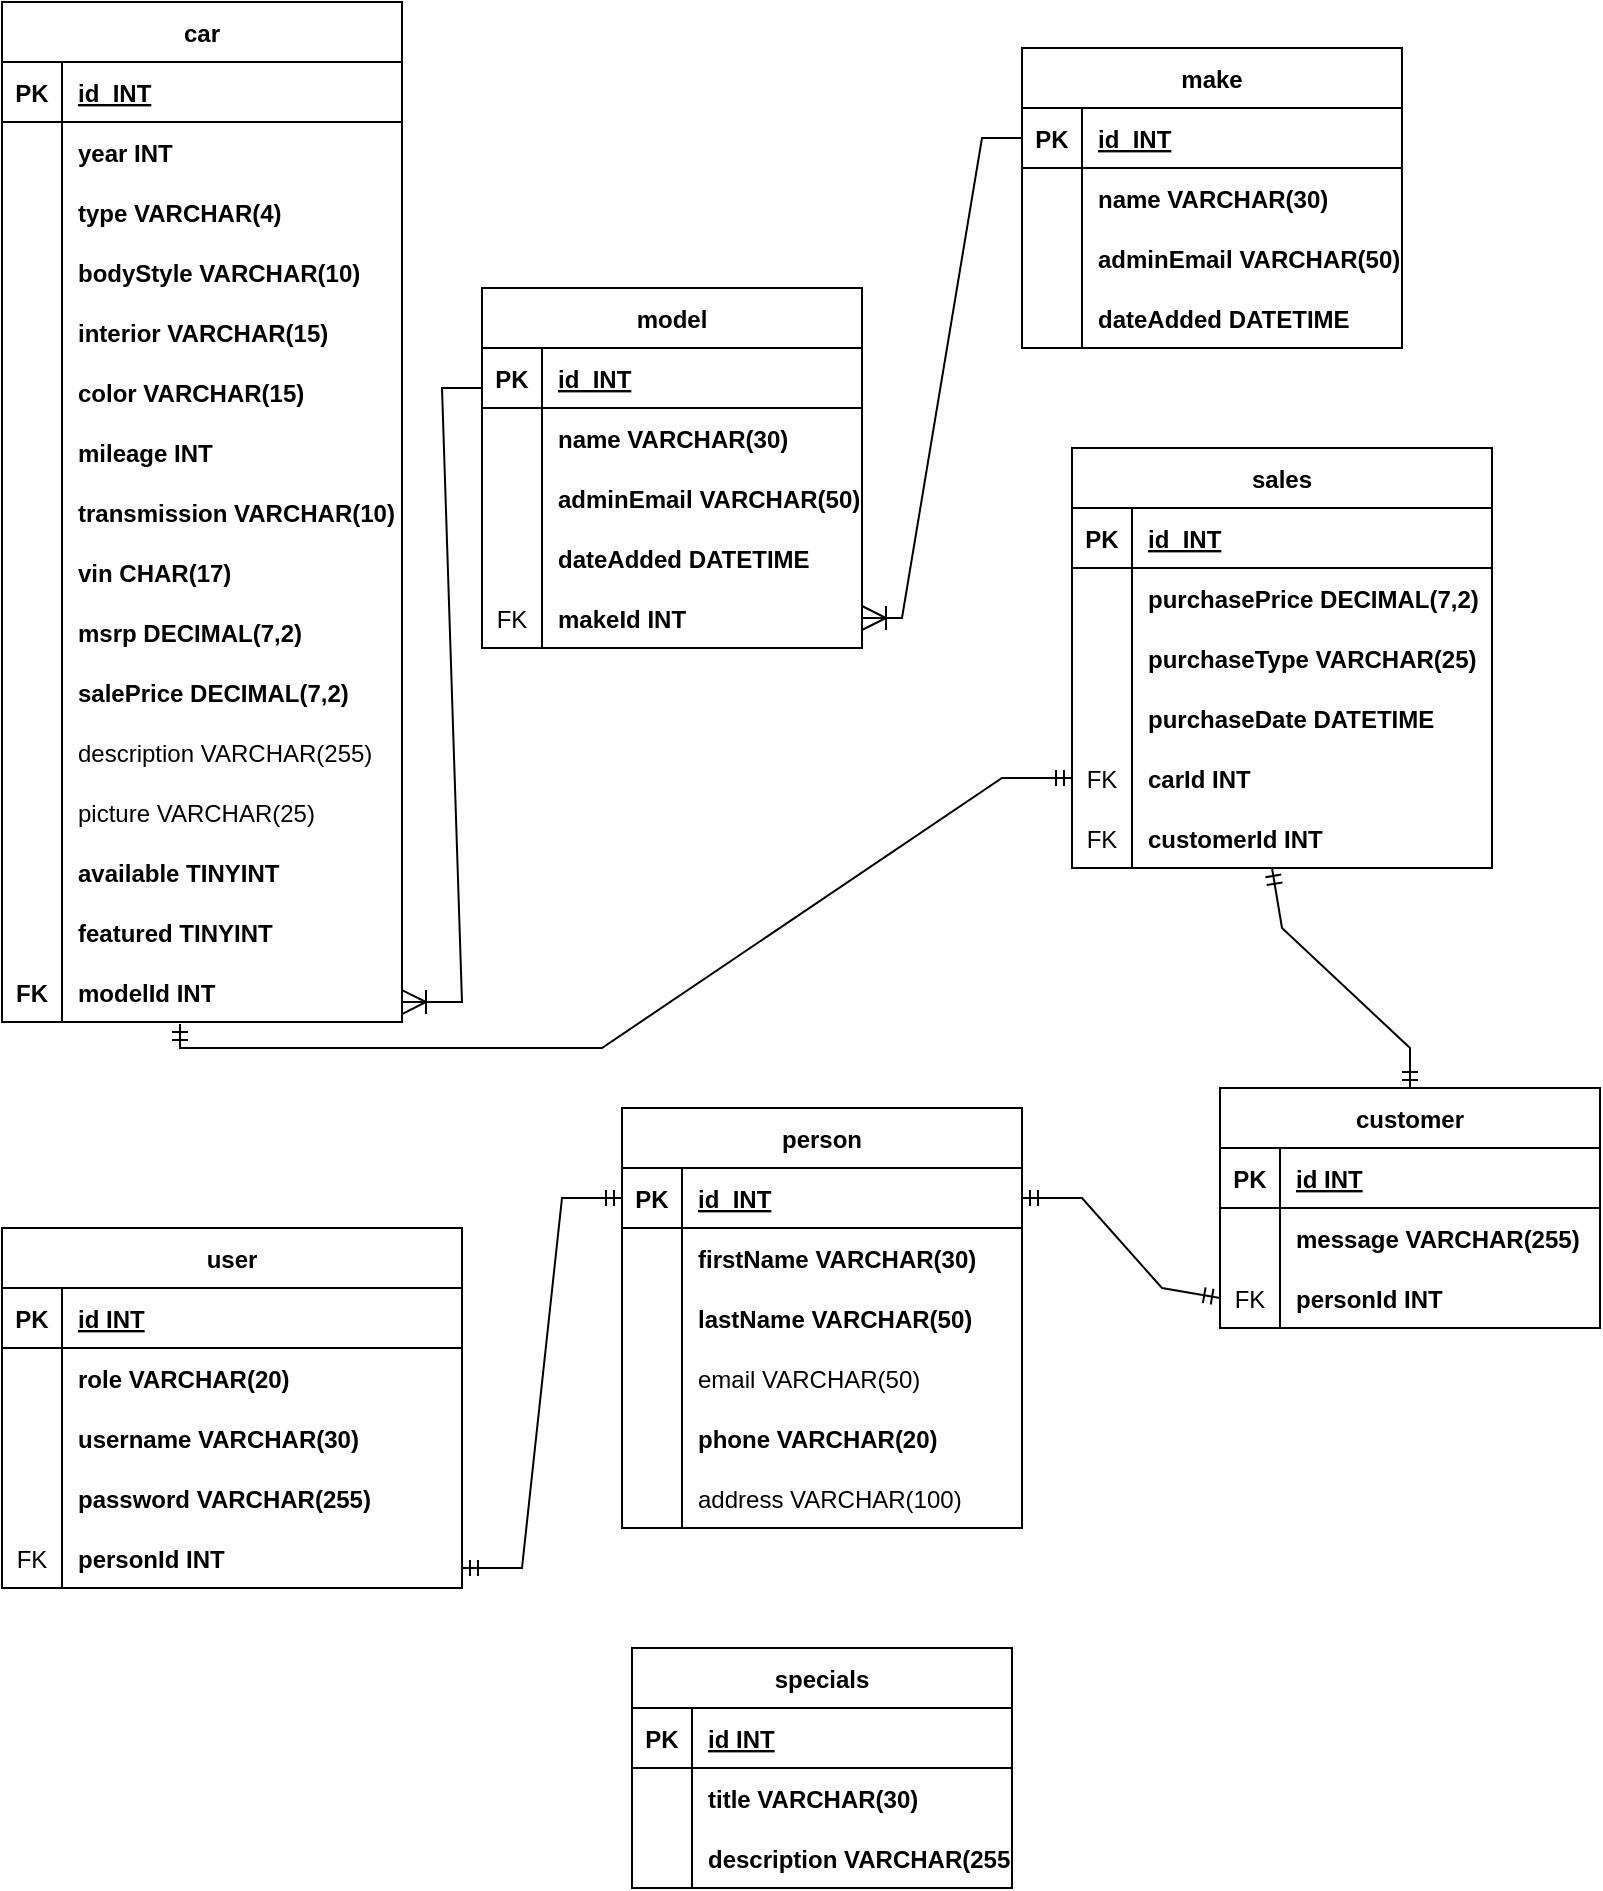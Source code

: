 <mxfile version="16.5.1" type="device"><diagram id="R2lEEEUBdFMjLlhIrx00" name="Page-1"><mxGraphModel dx="868" dy="591" grid="1" gridSize="10" guides="1" tooltips="1" connect="1" arrows="1" fold="1" page="1" pageScale="1" pageWidth="850" pageHeight="1100" math="0" shadow="0" extFonts="Permanent Marker^https://fonts.googleapis.com/css?family=Permanent+Marker"><root><mxCell id="0"/><mxCell id="1" parent="0"/><mxCell id="mnYOWOJfHLVwkZID-yr--6" value="car" style="shape=table;startSize=30;container=1;collapsible=1;childLayout=tableLayout;fixedRows=1;rowLines=0;fontStyle=1;align=center;resizeLast=1;" parent="1" vertex="1"><mxGeometry x="20" y="17" width="200" height="510" as="geometry"/></mxCell><mxCell id="mnYOWOJfHLVwkZID-yr--7" value="" style="shape=tableRow;horizontal=0;startSize=0;swimlaneHead=0;swimlaneBody=0;fillColor=none;collapsible=0;dropTarget=0;points=[[0,0.5],[1,0.5]];portConstraint=eastwest;top=0;left=0;right=0;bottom=1;" parent="mnYOWOJfHLVwkZID-yr--6" vertex="1"><mxGeometry y="30" width="200" height="30" as="geometry"/></mxCell><mxCell id="mnYOWOJfHLVwkZID-yr--8" value="PK" style="shape=partialRectangle;connectable=0;fillColor=none;top=0;left=0;bottom=0;right=0;fontStyle=1;overflow=hidden;" parent="mnYOWOJfHLVwkZID-yr--7" vertex="1"><mxGeometry width="30" height="30" as="geometry"><mxRectangle width="30" height="30" as="alternateBounds"/></mxGeometry></mxCell><mxCell id="mnYOWOJfHLVwkZID-yr--9" value="id  INT" style="shape=partialRectangle;connectable=0;fillColor=none;top=0;left=0;bottom=0;right=0;align=left;spacingLeft=6;fontStyle=5;overflow=hidden;" parent="mnYOWOJfHLVwkZID-yr--7" vertex="1"><mxGeometry x="30" width="170" height="30" as="geometry"><mxRectangle width="170" height="30" as="alternateBounds"/></mxGeometry></mxCell><mxCell id="3RnpuOxRiAH3RiiogWO0-94" value="" style="shape=tableRow;horizontal=0;startSize=0;swimlaneHead=0;swimlaneBody=0;fillColor=none;collapsible=0;dropTarget=0;points=[[0,0.5],[1,0.5]];portConstraint=eastwest;top=0;left=0;right=0;bottom=0;" vertex="1" parent="mnYOWOJfHLVwkZID-yr--6"><mxGeometry y="60" width="200" height="30" as="geometry"/></mxCell><mxCell id="3RnpuOxRiAH3RiiogWO0-95" value="" style="shape=partialRectangle;connectable=0;fillColor=none;top=0;left=0;bottom=0;right=0;editable=1;overflow=hidden;" vertex="1" parent="3RnpuOxRiAH3RiiogWO0-94"><mxGeometry width="30" height="30" as="geometry"><mxRectangle width="30" height="30" as="alternateBounds"/></mxGeometry></mxCell><mxCell id="3RnpuOxRiAH3RiiogWO0-96" value="year INT" style="shape=partialRectangle;connectable=0;fillColor=none;top=0;left=0;bottom=0;right=0;align=left;spacingLeft=6;overflow=hidden;fontStyle=1" vertex="1" parent="3RnpuOxRiAH3RiiogWO0-94"><mxGeometry x="30" width="170" height="30" as="geometry"><mxRectangle width="170" height="30" as="alternateBounds"/></mxGeometry></mxCell><mxCell id="3RnpuOxRiAH3RiiogWO0-4" value="" style="shape=tableRow;horizontal=0;startSize=0;swimlaneHead=0;swimlaneBody=0;fillColor=none;collapsible=0;dropTarget=0;points=[[0,0.5],[1,0.5]];portConstraint=eastwest;top=0;left=0;right=0;bottom=0;" vertex="1" parent="mnYOWOJfHLVwkZID-yr--6"><mxGeometry y="90" width="200" height="30" as="geometry"/></mxCell><mxCell id="3RnpuOxRiAH3RiiogWO0-5" value="" style="shape=partialRectangle;connectable=0;fillColor=none;top=0;left=0;bottom=0;right=0;editable=1;overflow=hidden;" vertex="1" parent="3RnpuOxRiAH3RiiogWO0-4"><mxGeometry width="30" height="30" as="geometry"><mxRectangle width="30" height="30" as="alternateBounds"/></mxGeometry></mxCell><mxCell id="3RnpuOxRiAH3RiiogWO0-6" value="type VARCHAR(4)" style="shape=partialRectangle;connectable=0;fillColor=none;top=0;left=0;bottom=0;right=0;align=left;spacingLeft=6;overflow=hidden;fontStyle=1" vertex="1" parent="3RnpuOxRiAH3RiiogWO0-4"><mxGeometry x="30" width="170" height="30" as="geometry"><mxRectangle width="170" height="30" as="alternateBounds"/></mxGeometry></mxCell><mxCell id="3RnpuOxRiAH3RiiogWO0-67" value="" style="shape=tableRow;horizontal=0;startSize=0;swimlaneHead=0;swimlaneBody=0;fillColor=none;collapsible=0;dropTarget=0;points=[[0,0.5],[1,0.5]];portConstraint=eastwest;top=0;left=0;right=0;bottom=0;" vertex="1" parent="mnYOWOJfHLVwkZID-yr--6"><mxGeometry y="120" width="200" height="30" as="geometry"/></mxCell><mxCell id="3RnpuOxRiAH3RiiogWO0-68" value="" style="shape=partialRectangle;connectable=0;fillColor=none;top=0;left=0;bottom=0;right=0;editable=1;overflow=hidden;" vertex="1" parent="3RnpuOxRiAH3RiiogWO0-67"><mxGeometry width="30" height="30" as="geometry"><mxRectangle width="30" height="30" as="alternateBounds"/></mxGeometry></mxCell><mxCell id="3RnpuOxRiAH3RiiogWO0-69" value="bodyStyle VARCHAR(10)" style="shape=partialRectangle;connectable=0;fillColor=none;top=0;left=0;bottom=0;right=0;align=left;spacingLeft=6;overflow=hidden;fontStyle=1" vertex="1" parent="3RnpuOxRiAH3RiiogWO0-67"><mxGeometry x="30" width="170" height="30" as="geometry"><mxRectangle width="170" height="30" as="alternateBounds"/></mxGeometry></mxCell><mxCell id="3RnpuOxRiAH3RiiogWO0-70" value="" style="shape=tableRow;horizontal=0;startSize=0;swimlaneHead=0;swimlaneBody=0;fillColor=none;collapsible=0;dropTarget=0;points=[[0,0.5],[1,0.5]];portConstraint=eastwest;top=0;left=0;right=0;bottom=0;" vertex="1" parent="mnYOWOJfHLVwkZID-yr--6"><mxGeometry y="150" width="200" height="30" as="geometry"/></mxCell><mxCell id="3RnpuOxRiAH3RiiogWO0-71" value="" style="shape=partialRectangle;connectable=0;fillColor=none;top=0;left=0;bottom=0;right=0;editable=1;overflow=hidden;" vertex="1" parent="3RnpuOxRiAH3RiiogWO0-70"><mxGeometry width="30" height="30" as="geometry"><mxRectangle width="30" height="30" as="alternateBounds"/></mxGeometry></mxCell><mxCell id="3RnpuOxRiAH3RiiogWO0-72" value="interior VARCHAR(15)" style="shape=partialRectangle;connectable=0;fillColor=none;top=0;left=0;bottom=0;right=0;align=left;spacingLeft=6;overflow=hidden;fontStyle=1" vertex="1" parent="3RnpuOxRiAH3RiiogWO0-70"><mxGeometry x="30" width="170" height="30" as="geometry"><mxRectangle width="170" height="30" as="alternateBounds"/></mxGeometry></mxCell><mxCell id="3RnpuOxRiAH3RiiogWO0-82" value="" style="shape=tableRow;horizontal=0;startSize=0;swimlaneHead=0;swimlaneBody=0;fillColor=none;collapsible=0;dropTarget=0;points=[[0,0.5],[1,0.5]];portConstraint=eastwest;top=0;left=0;right=0;bottom=0;" vertex="1" parent="mnYOWOJfHLVwkZID-yr--6"><mxGeometry y="180" width="200" height="30" as="geometry"/></mxCell><mxCell id="3RnpuOxRiAH3RiiogWO0-83" value="" style="shape=partialRectangle;connectable=0;fillColor=none;top=0;left=0;bottom=0;right=0;editable=1;overflow=hidden;" vertex="1" parent="3RnpuOxRiAH3RiiogWO0-82"><mxGeometry width="30" height="30" as="geometry"><mxRectangle width="30" height="30" as="alternateBounds"/></mxGeometry></mxCell><mxCell id="3RnpuOxRiAH3RiiogWO0-84" value="color VARCHAR(15)" style="shape=partialRectangle;connectable=0;fillColor=none;top=0;left=0;bottom=0;right=0;align=left;spacingLeft=6;overflow=hidden;fontStyle=1" vertex="1" parent="3RnpuOxRiAH3RiiogWO0-82"><mxGeometry x="30" width="170" height="30" as="geometry"><mxRectangle width="170" height="30" as="alternateBounds"/></mxGeometry></mxCell><mxCell id="3RnpuOxRiAH3RiiogWO0-73" value="" style="shape=tableRow;horizontal=0;startSize=0;swimlaneHead=0;swimlaneBody=0;fillColor=none;collapsible=0;dropTarget=0;points=[[0,0.5],[1,0.5]];portConstraint=eastwest;top=0;left=0;right=0;bottom=0;" vertex="1" parent="mnYOWOJfHLVwkZID-yr--6"><mxGeometry y="210" width="200" height="30" as="geometry"/></mxCell><mxCell id="3RnpuOxRiAH3RiiogWO0-74" value="" style="shape=partialRectangle;connectable=0;fillColor=none;top=0;left=0;bottom=0;right=0;editable=1;overflow=hidden;" vertex="1" parent="3RnpuOxRiAH3RiiogWO0-73"><mxGeometry width="30" height="30" as="geometry"><mxRectangle width="30" height="30" as="alternateBounds"/></mxGeometry></mxCell><mxCell id="3RnpuOxRiAH3RiiogWO0-75" value="mileage INT" style="shape=partialRectangle;connectable=0;fillColor=none;top=0;left=0;bottom=0;right=0;align=left;spacingLeft=6;overflow=hidden;fontStyle=1" vertex="1" parent="3RnpuOxRiAH3RiiogWO0-73"><mxGeometry x="30" width="170" height="30" as="geometry"><mxRectangle width="170" height="30" as="alternateBounds"/></mxGeometry></mxCell><mxCell id="3RnpuOxRiAH3RiiogWO0-76" value="" style="shape=tableRow;horizontal=0;startSize=0;swimlaneHead=0;swimlaneBody=0;fillColor=none;collapsible=0;dropTarget=0;points=[[0,0.5],[1,0.5]];portConstraint=eastwest;top=0;left=0;right=0;bottom=0;" vertex="1" parent="mnYOWOJfHLVwkZID-yr--6"><mxGeometry y="240" width="200" height="30" as="geometry"/></mxCell><mxCell id="3RnpuOxRiAH3RiiogWO0-77" value="" style="shape=partialRectangle;connectable=0;fillColor=none;top=0;left=0;bottom=0;right=0;editable=1;overflow=hidden;" vertex="1" parent="3RnpuOxRiAH3RiiogWO0-76"><mxGeometry width="30" height="30" as="geometry"><mxRectangle width="30" height="30" as="alternateBounds"/></mxGeometry></mxCell><mxCell id="3RnpuOxRiAH3RiiogWO0-78" value="transmission VARCHAR(10)" style="shape=partialRectangle;connectable=0;fillColor=none;top=0;left=0;bottom=0;right=0;align=left;spacingLeft=6;overflow=hidden;fontStyle=1" vertex="1" parent="3RnpuOxRiAH3RiiogWO0-76"><mxGeometry x="30" width="170" height="30" as="geometry"><mxRectangle width="170" height="30" as="alternateBounds"/></mxGeometry></mxCell><mxCell id="3RnpuOxRiAH3RiiogWO0-79" value="" style="shape=tableRow;horizontal=0;startSize=0;swimlaneHead=0;swimlaneBody=0;fillColor=none;collapsible=0;dropTarget=0;points=[[0,0.5],[1,0.5]];portConstraint=eastwest;top=0;left=0;right=0;bottom=0;" vertex="1" parent="mnYOWOJfHLVwkZID-yr--6"><mxGeometry y="270" width="200" height="30" as="geometry"/></mxCell><mxCell id="3RnpuOxRiAH3RiiogWO0-80" value="" style="shape=partialRectangle;connectable=0;fillColor=none;top=0;left=0;bottom=0;right=0;editable=1;overflow=hidden;" vertex="1" parent="3RnpuOxRiAH3RiiogWO0-79"><mxGeometry width="30" height="30" as="geometry"><mxRectangle width="30" height="30" as="alternateBounds"/></mxGeometry></mxCell><mxCell id="3RnpuOxRiAH3RiiogWO0-81" value="vin CHAR(17)" style="shape=partialRectangle;connectable=0;fillColor=none;top=0;left=0;bottom=0;right=0;align=left;spacingLeft=6;overflow=hidden;fontStyle=1" vertex="1" parent="3RnpuOxRiAH3RiiogWO0-79"><mxGeometry x="30" width="170" height="30" as="geometry"><mxRectangle width="170" height="30" as="alternateBounds"/></mxGeometry></mxCell><mxCell id="3RnpuOxRiAH3RiiogWO0-85" value="" style="shape=tableRow;horizontal=0;startSize=0;swimlaneHead=0;swimlaneBody=0;fillColor=none;collapsible=0;dropTarget=0;points=[[0,0.5],[1,0.5]];portConstraint=eastwest;top=0;left=0;right=0;bottom=0;" vertex="1" parent="mnYOWOJfHLVwkZID-yr--6"><mxGeometry y="300" width="200" height="30" as="geometry"/></mxCell><mxCell id="3RnpuOxRiAH3RiiogWO0-86" value="" style="shape=partialRectangle;connectable=0;fillColor=none;top=0;left=0;bottom=0;right=0;editable=1;overflow=hidden;" vertex="1" parent="3RnpuOxRiAH3RiiogWO0-85"><mxGeometry width="30" height="30" as="geometry"><mxRectangle width="30" height="30" as="alternateBounds"/></mxGeometry></mxCell><mxCell id="3RnpuOxRiAH3RiiogWO0-87" value="msrp DECIMAL(7,2)" style="shape=partialRectangle;connectable=0;fillColor=none;top=0;left=0;bottom=0;right=0;align=left;spacingLeft=6;overflow=hidden;fontStyle=1" vertex="1" parent="3RnpuOxRiAH3RiiogWO0-85"><mxGeometry x="30" width="170" height="30" as="geometry"><mxRectangle width="170" height="30" as="alternateBounds"/></mxGeometry></mxCell><mxCell id="3RnpuOxRiAH3RiiogWO0-91" value="" style="shape=tableRow;horizontal=0;startSize=0;swimlaneHead=0;swimlaneBody=0;fillColor=none;collapsible=0;dropTarget=0;points=[[0,0.5],[1,0.5]];portConstraint=eastwest;top=0;left=0;right=0;bottom=0;" vertex="1" parent="mnYOWOJfHLVwkZID-yr--6"><mxGeometry y="330" width="200" height="30" as="geometry"/></mxCell><mxCell id="3RnpuOxRiAH3RiiogWO0-92" value="" style="shape=partialRectangle;connectable=0;fillColor=none;top=0;left=0;bottom=0;right=0;editable=1;overflow=hidden;" vertex="1" parent="3RnpuOxRiAH3RiiogWO0-91"><mxGeometry width="30" height="30" as="geometry"><mxRectangle width="30" height="30" as="alternateBounds"/></mxGeometry></mxCell><mxCell id="3RnpuOxRiAH3RiiogWO0-93" value="salePrice DECIMAL(7,2)" style="shape=partialRectangle;connectable=0;fillColor=none;top=0;left=0;bottom=0;right=0;align=left;spacingLeft=6;overflow=hidden;fontStyle=1" vertex="1" parent="3RnpuOxRiAH3RiiogWO0-91"><mxGeometry x="30" width="170" height="30" as="geometry"><mxRectangle width="170" height="30" as="alternateBounds"/></mxGeometry></mxCell><mxCell id="3RnpuOxRiAH3RiiogWO0-136" value="" style="shape=tableRow;horizontal=0;startSize=0;swimlaneHead=0;swimlaneBody=0;fillColor=none;collapsible=0;dropTarget=0;points=[[0,0.5],[1,0.5]];portConstraint=eastwest;top=0;left=0;right=0;bottom=0;" vertex="1" parent="mnYOWOJfHLVwkZID-yr--6"><mxGeometry y="360" width="200" height="30" as="geometry"/></mxCell><mxCell id="3RnpuOxRiAH3RiiogWO0-137" value="" style="shape=partialRectangle;connectable=0;fillColor=none;top=0;left=0;bottom=0;right=0;editable=1;overflow=hidden;" vertex="1" parent="3RnpuOxRiAH3RiiogWO0-136"><mxGeometry width="30" height="30" as="geometry"><mxRectangle width="30" height="30" as="alternateBounds"/></mxGeometry></mxCell><mxCell id="3RnpuOxRiAH3RiiogWO0-138" value="description VARCHAR(255)" style="shape=partialRectangle;connectable=0;fillColor=none;top=0;left=0;bottom=0;right=0;align=left;spacingLeft=6;overflow=hidden;fontStyle=0" vertex="1" parent="3RnpuOxRiAH3RiiogWO0-136"><mxGeometry x="30" width="170" height="30" as="geometry"><mxRectangle width="170" height="30" as="alternateBounds"/></mxGeometry></mxCell><mxCell id="3RnpuOxRiAH3RiiogWO0-139" value="" style="shape=tableRow;horizontal=0;startSize=0;swimlaneHead=0;swimlaneBody=0;fillColor=none;collapsible=0;dropTarget=0;points=[[0,0.5],[1,0.5]];portConstraint=eastwest;top=0;left=0;right=0;bottom=0;" vertex="1" parent="mnYOWOJfHLVwkZID-yr--6"><mxGeometry y="390" width="200" height="30" as="geometry"/></mxCell><mxCell id="3RnpuOxRiAH3RiiogWO0-140" value="" style="shape=partialRectangle;connectable=0;fillColor=none;top=0;left=0;bottom=0;right=0;editable=1;overflow=hidden;" vertex="1" parent="3RnpuOxRiAH3RiiogWO0-139"><mxGeometry width="30" height="30" as="geometry"><mxRectangle width="30" height="30" as="alternateBounds"/></mxGeometry></mxCell><mxCell id="3RnpuOxRiAH3RiiogWO0-141" value="picture VARCHAR(25)" style="shape=partialRectangle;connectable=0;fillColor=none;top=0;left=0;bottom=0;right=0;align=left;spacingLeft=6;overflow=hidden;fontStyle=0" vertex="1" parent="3RnpuOxRiAH3RiiogWO0-139"><mxGeometry x="30" width="170" height="30" as="geometry"><mxRectangle width="170" height="30" as="alternateBounds"/></mxGeometry></mxCell><mxCell id="3RnpuOxRiAH3RiiogWO0-193" value="" style="shape=tableRow;horizontal=0;startSize=0;swimlaneHead=0;swimlaneBody=0;fillColor=none;collapsible=0;dropTarget=0;points=[[0,0.5],[1,0.5]];portConstraint=eastwest;top=0;left=0;right=0;bottom=0;" vertex="1" parent="mnYOWOJfHLVwkZID-yr--6"><mxGeometry y="420" width="200" height="30" as="geometry"/></mxCell><mxCell id="3RnpuOxRiAH3RiiogWO0-194" value="" style="shape=partialRectangle;connectable=0;fillColor=none;top=0;left=0;bottom=0;right=0;editable=1;overflow=hidden;" vertex="1" parent="3RnpuOxRiAH3RiiogWO0-193"><mxGeometry width="30" height="30" as="geometry"><mxRectangle width="30" height="30" as="alternateBounds"/></mxGeometry></mxCell><mxCell id="3RnpuOxRiAH3RiiogWO0-195" value="available TINYINT" style="shape=partialRectangle;connectable=0;fillColor=none;top=0;left=0;bottom=0;right=0;align=left;spacingLeft=6;overflow=hidden;fontStyle=1" vertex="1" parent="3RnpuOxRiAH3RiiogWO0-193"><mxGeometry x="30" width="170" height="30" as="geometry"><mxRectangle width="170" height="30" as="alternateBounds"/></mxGeometry></mxCell><mxCell id="3RnpuOxRiAH3RiiogWO0-289" value="" style="shape=tableRow;horizontal=0;startSize=0;swimlaneHead=0;swimlaneBody=0;fillColor=none;collapsible=0;dropTarget=0;points=[[0,0.5],[1,0.5]];portConstraint=eastwest;top=0;left=0;right=0;bottom=0;" vertex="1" parent="mnYOWOJfHLVwkZID-yr--6"><mxGeometry y="450" width="200" height="30" as="geometry"/></mxCell><mxCell id="3RnpuOxRiAH3RiiogWO0-290" value="" style="shape=partialRectangle;connectable=0;fillColor=none;top=0;left=0;bottom=0;right=0;editable=1;overflow=hidden;" vertex="1" parent="3RnpuOxRiAH3RiiogWO0-289"><mxGeometry width="30" height="30" as="geometry"><mxRectangle width="30" height="30" as="alternateBounds"/></mxGeometry></mxCell><mxCell id="3RnpuOxRiAH3RiiogWO0-291" value="featured TINYINT" style="shape=partialRectangle;connectable=0;fillColor=none;top=0;left=0;bottom=0;right=0;align=left;spacingLeft=6;overflow=hidden;fontStyle=1" vertex="1" parent="3RnpuOxRiAH3RiiogWO0-289"><mxGeometry x="30" width="170" height="30" as="geometry"><mxRectangle width="170" height="30" as="alternateBounds"/></mxGeometry></mxCell><mxCell id="3RnpuOxRiAH3RiiogWO0-249" value="" style="shape=tableRow;horizontal=0;startSize=0;swimlaneHead=0;swimlaneBody=0;fillColor=none;collapsible=0;dropTarget=0;points=[[0,0.5],[1,0.5]];portConstraint=eastwest;top=0;left=0;right=0;bottom=0;" vertex="1" parent="mnYOWOJfHLVwkZID-yr--6"><mxGeometry y="480" width="200" height="30" as="geometry"/></mxCell><mxCell id="3RnpuOxRiAH3RiiogWO0-250" value="FK" style="shape=partialRectangle;connectable=0;fillColor=none;top=0;left=0;bottom=0;right=0;editable=1;overflow=hidden;fontStyle=1" vertex="1" parent="3RnpuOxRiAH3RiiogWO0-249"><mxGeometry width="30" height="30" as="geometry"><mxRectangle width="30" height="30" as="alternateBounds"/></mxGeometry></mxCell><mxCell id="3RnpuOxRiAH3RiiogWO0-251" value="modelId INT" style="shape=partialRectangle;connectable=0;fillColor=none;top=0;left=0;bottom=0;right=0;align=left;spacingLeft=6;overflow=hidden;fontStyle=1" vertex="1" parent="3RnpuOxRiAH3RiiogWO0-249"><mxGeometry x="30" width="170" height="30" as="geometry"><mxRectangle width="170" height="30" as="alternateBounds"/></mxGeometry></mxCell><mxCell id="3RnpuOxRiAH3RiiogWO0-7" value="person" style="shape=table;startSize=30;container=1;collapsible=1;childLayout=tableLayout;fixedRows=1;rowLines=0;fontStyle=1;align=center;resizeLast=1;" vertex="1" parent="1"><mxGeometry x="330" y="570" width="200" height="210" as="geometry"/></mxCell><mxCell id="3RnpuOxRiAH3RiiogWO0-8" value="" style="shape=tableRow;horizontal=0;startSize=0;swimlaneHead=0;swimlaneBody=0;fillColor=none;collapsible=0;dropTarget=0;points=[[0,0.5],[1,0.5]];portConstraint=eastwest;top=0;left=0;right=0;bottom=1;" vertex="1" parent="3RnpuOxRiAH3RiiogWO0-7"><mxGeometry y="30" width="200" height="30" as="geometry"/></mxCell><mxCell id="3RnpuOxRiAH3RiiogWO0-9" value="PK" style="shape=partialRectangle;connectable=0;fillColor=none;top=0;left=0;bottom=0;right=0;fontStyle=1;overflow=hidden;" vertex="1" parent="3RnpuOxRiAH3RiiogWO0-8"><mxGeometry width="30" height="30" as="geometry"><mxRectangle width="30" height="30" as="alternateBounds"/></mxGeometry></mxCell><mxCell id="3RnpuOxRiAH3RiiogWO0-10" value="id  INT" style="shape=partialRectangle;connectable=0;fillColor=none;top=0;left=0;bottom=0;right=0;align=left;spacingLeft=6;fontStyle=5;overflow=hidden;" vertex="1" parent="3RnpuOxRiAH3RiiogWO0-8"><mxGeometry x="30" width="170" height="30" as="geometry"><mxRectangle width="170" height="30" as="alternateBounds"/></mxGeometry></mxCell><mxCell id="3RnpuOxRiAH3RiiogWO0-11" value="" style="shape=tableRow;horizontal=0;startSize=0;swimlaneHead=0;swimlaneBody=0;fillColor=none;collapsible=0;dropTarget=0;points=[[0,0.5],[1,0.5]];portConstraint=eastwest;top=0;left=0;right=0;bottom=0;" vertex="1" parent="3RnpuOxRiAH3RiiogWO0-7"><mxGeometry y="60" width="200" height="30" as="geometry"/></mxCell><mxCell id="3RnpuOxRiAH3RiiogWO0-12" value="" style="shape=partialRectangle;connectable=0;fillColor=none;top=0;left=0;bottom=0;right=0;editable=1;overflow=hidden;" vertex="1" parent="3RnpuOxRiAH3RiiogWO0-11"><mxGeometry width="30" height="30" as="geometry"><mxRectangle width="30" height="30" as="alternateBounds"/></mxGeometry></mxCell><mxCell id="3RnpuOxRiAH3RiiogWO0-13" value="firstName VARCHAR(30)" style="shape=partialRectangle;connectable=0;fillColor=none;top=0;left=0;bottom=0;right=0;align=left;spacingLeft=6;overflow=hidden;fontStyle=1" vertex="1" parent="3RnpuOxRiAH3RiiogWO0-11"><mxGeometry x="30" width="170" height="30" as="geometry"><mxRectangle width="170" height="30" as="alternateBounds"/></mxGeometry></mxCell><mxCell id="3RnpuOxRiAH3RiiogWO0-14" value="" style="shape=tableRow;horizontal=0;startSize=0;swimlaneHead=0;swimlaneBody=0;fillColor=none;collapsible=0;dropTarget=0;points=[[0,0.5],[1,0.5]];portConstraint=eastwest;top=0;left=0;right=0;bottom=0;" vertex="1" parent="3RnpuOxRiAH3RiiogWO0-7"><mxGeometry y="90" width="200" height="30" as="geometry"/></mxCell><mxCell id="3RnpuOxRiAH3RiiogWO0-15" value="" style="shape=partialRectangle;connectable=0;fillColor=none;top=0;left=0;bottom=0;right=0;editable=1;overflow=hidden;" vertex="1" parent="3RnpuOxRiAH3RiiogWO0-14"><mxGeometry width="30" height="30" as="geometry"><mxRectangle width="30" height="30" as="alternateBounds"/></mxGeometry></mxCell><mxCell id="3RnpuOxRiAH3RiiogWO0-16" value="lastName VARCHAR(50)" style="shape=partialRectangle;connectable=0;fillColor=none;top=0;left=0;bottom=0;right=0;align=left;spacingLeft=6;overflow=hidden;fontStyle=1" vertex="1" parent="3RnpuOxRiAH3RiiogWO0-14"><mxGeometry x="30" width="170" height="30" as="geometry"><mxRectangle width="170" height="30" as="alternateBounds"/></mxGeometry></mxCell><mxCell id="3RnpuOxRiAH3RiiogWO0-17" value="" style="shape=tableRow;horizontal=0;startSize=0;swimlaneHead=0;swimlaneBody=0;fillColor=none;collapsible=0;dropTarget=0;points=[[0,0.5],[1,0.5]];portConstraint=eastwest;top=0;left=0;right=0;bottom=0;" vertex="1" parent="3RnpuOxRiAH3RiiogWO0-7"><mxGeometry y="120" width="200" height="30" as="geometry"/></mxCell><mxCell id="3RnpuOxRiAH3RiiogWO0-18" value="" style="shape=partialRectangle;connectable=0;fillColor=none;top=0;left=0;bottom=0;right=0;editable=1;overflow=hidden;" vertex="1" parent="3RnpuOxRiAH3RiiogWO0-17"><mxGeometry width="30" height="30" as="geometry"><mxRectangle width="30" height="30" as="alternateBounds"/></mxGeometry></mxCell><mxCell id="3RnpuOxRiAH3RiiogWO0-19" value="email VARCHAR(50)" style="shape=partialRectangle;connectable=0;fillColor=none;top=0;left=0;bottom=0;right=0;align=left;spacingLeft=6;overflow=hidden;fontStyle=0" vertex="1" parent="3RnpuOxRiAH3RiiogWO0-17"><mxGeometry x="30" width="170" height="30" as="geometry"><mxRectangle width="170" height="30" as="alternateBounds"/></mxGeometry></mxCell><mxCell id="3RnpuOxRiAH3RiiogWO0-20" value="" style="shape=tableRow;horizontal=0;startSize=0;swimlaneHead=0;swimlaneBody=0;fillColor=none;collapsible=0;dropTarget=0;points=[[0,0.5],[1,0.5]];portConstraint=eastwest;top=0;left=0;right=0;bottom=0;" vertex="1" parent="3RnpuOxRiAH3RiiogWO0-7"><mxGeometry y="150" width="200" height="30" as="geometry"/></mxCell><mxCell id="3RnpuOxRiAH3RiiogWO0-21" value="" style="shape=partialRectangle;connectable=0;fillColor=none;top=0;left=0;bottom=0;right=0;editable=1;overflow=hidden;" vertex="1" parent="3RnpuOxRiAH3RiiogWO0-20"><mxGeometry width="30" height="30" as="geometry"><mxRectangle width="30" height="30" as="alternateBounds"/></mxGeometry></mxCell><mxCell id="3RnpuOxRiAH3RiiogWO0-22" value="phone VARCHAR(20)" style="shape=partialRectangle;connectable=0;fillColor=none;top=0;left=0;bottom=0;right=0;align=left;spacingLeft=6;overflow=hidden;fontStyle=1" vertex="1" parent="3RnpuOxRiAH3RiiogWO0-20"><mxGeometry x="30" width="170" height="30" as="geometry"><mxRectangle width="170" height="30" as="alternateBounds"/></mxGeometry></mxCell><mxCell id="3RnpuOxRiAH3RiiogWO0-114" value="" style="shape=tableRow;horizontal=0;startSize=0;swimlaneHead=0;swimlaneBody=0;fillColor=none;collapsible=0;dropTarget=0;points=[[0,0.5],[1,0.5]];portConstraint=eastwest;top=0;left=0;right=0;bottom=0;" vertex="1" parent="3RnpuOxRiAH3RiiogWO0-7"><mxGeometry y="180" width="200" height="30" as="geometry"/></mxCell><mxCell id="3RnpuOxRiAH3RiiogWO0-115" value="" style="shape=partialRectangle;connectable=0;fillColor=none;top=0;left=0;bottom=0;right=0;editable=1;overflow=hidden;" vertex="1" parent="3RnpuOxRiAH3RiiogWO0-114"><mxGeometry width="30" height="30" as="geometry"><mxRectangle width="30" height="30" as="alternateBounds"/></mxGeometry></mxCell><mxCell id="3RnpuOxRiAH3RiiogWO0-116" value="address VARCHAR(100)" style="shape=partialRectangle;connectable=0;fillColor=none;top=0;left=0;bottom=0;right=0;align=left;spacingLeft=6;overflow=hidden;fontStyle=0" vertex="1" parent="3RnpuOxRiAH3RiiogWO0-114"><mxGeometry x="30" width="170" height="30" as="geometry"><mxRectangle width="170" height="30" as="alternateBounds"/></mxGeometry></mxCell><mxCell id="3RnpuOxRiAH3RiiogWO0-98" value="user" style="shape=table;startSize=30;container=1;collapsible=1;childLayout=tableLayout;fixedRows=1;rowLines=0;fontStyle=1;align=center;resizeLast=1;" vertex="1" parent="1"><mxGeometry x="20" y="630" width="230" height="180" as="geometry"/></mxCell><mxCell id="3RnpuOxRiAH3RiiogWO0-99" value="" style="shape=tableRow;horizontal=0;startSize=0;swimlaneHead=0;swimlaneBody=0;fillColor=none;collapsible=0;dropTarget=0;points=[[0,0.5],[1,0.5]];portConstraint=eastwest;top=0;left=0;right=0;bottom=1;" vertex="1" parent="3RnpuOxRiAH3RiiogWO0-98"><mxGeometry y="30" width="230" height="30" as="geometry"/></mxCell><mxCell id="3RnpuOxRiAH3RiiogWO0-100" value="PK" style="shape=partialRectangle;connectable=0;fillColor=none;top=0;left=0;bottom=0;right=0;fontStyle=1;overflow=hidden;" vertex="1" parent="3RnpuOxRiAH3RiiogWO0-99"><mxGeometry width="30" height="30" as="geometry"><mxRectangle width="30" height="30" as="alternateBounds"/></mxGeometry></mxCell><mxCell id="3RnpuOxRiAH3RiiogWO0-101" value="id INT" style="shape=partialRectangle;connectable=0;fillColor=none;top=0;left=0;bottom=0;right=0;align=left;spacingLeft=6;fontStyle=5;overflow=hidden;" vertex="1" parent="3RnpuOxRiAH3RiiogWO0-99"><mxGeometry x="30" width="200" height="30" as="geometry"><mxRectangle width="200" height="30" as="alternateBounds"/></mxGeometry></mxCell><mxCell id="3RnpuOxRiAH3RiiogWO0-102" value="" style="shape=tableRow;horizontal=0;startSize=0;swimlaneHead=0;swimlaneBody=0;fillColor=none;collapsible=0;dropTarget=0;points=[[0,0.5],[1,0.5]];portConstraint=eastwest;top=0;left=0;right=0;bottom=0;" vertex="1" parent="3RnpuOxRiAH3RiiogWO0-98"><mxGeometry y="60" width="230" height="30" as="geometry"/></mxCell><mxCell id="3RnpuOxRiAH3RiiogWO0-103" value="" style="shape=partialRectangle;connectable=0;fillColor=none;top=0;left=0;bottom=0;right=0;editable=1;overflow=hidden;" vertex="1" parent="3RnpuOxRiAH3RiiogWO0-102"><mxGeometry width="30" height="30" as="geometry"><mxRectangle width="30" height="30" as="alternateBounds"/></mxGeometry></mxCell><mxCell id="3RnpuOxRiAH3RiiogWO0-104" value="role VARCHAR(20)" style="shape=partialRectangle;connectable=0;fillColor=none;top=0;left=0;bottom=0;right=0;align=left;spacingLeft=6;overflow=hidden;fontStyle=1" vertex="1" parent="3RnpuOxRiAH3RiiogWO0-102"><mxGeometry x="30" width="200" height="30" as="geometry"><mxRectangle width="200" height="30" as="alternateBounds"/></mxGeometry></mxCell><mxCell id="3RnpuOxRiAH3RiiogWO0-105" value="" style="shape=tableRow;horizontal=0;startSize=0;swimlaneHead=0;swimlaneBody=0;fillColor=none;collapsible=0;dropTarget=0;points=[[0,0.5],[1,0.5]];portConstraint=eastwest;top=0;left=0;right=0;bottom=0;fontStyle=0" vertex="1" parent="3RnpuOxRiAH3RiiogWO0-98"><mxGeometry y="90" width="230" height="30" as="geometry"/></mxCell><mxCell id="3RnpuOxRiAH3RiiogWO0-106" value="" style="shape=partialRectangle;connectable=0;fillColor=none;top=0;left=0;bottom=0;right=0;editable=1;overflow=hidden;" vertex="1" parent="3RnpuOxRiAH3RiiogWO0-105"><mxGeometry width="30" height="30" as="geometry"><mxRectangle width="30" height="30" as="alternateBounds"/></mxGeometry></mxCell><mxCell id="3RnpuOxRiAH3RiiogWO0-107" value="username VARCHAR(30)" style="shape=partialRectangle;connectable=0;fillColor=none;top=0;left=0;bottom=0;right=0;align=left;spacingLeft=6;overflow=hidden;fontStyle=1" vertex="1" parent="3RnpuOxRiAH3RiiogWO0-105"><mxGeometry x="30" width="200" height="30" as="geometry"><mxRectangle width="200" height="30" as="alternateBounds"/></mxGeometry></mxCell><mxCell id="3RnpuOxRiAH3RiiogWO0-108" value="" style="shape=tableRow;horizontal=0;startSize=0;swimlaneHead=0;swimlaneBody=0;fillColor=none;collapsible=0;dropTarget=0;points=[[0,0.5],[1,0.5]];portConstraint=eastwest;top=0;left=0;right=0;bottom=0;fontStyle=0" vertex="1" parent="3RnpuOxRiAH3RiiogWO0-98"><mxGeometry y="120" width="230" height="30" as="geometry"/></mxCell><mxCell id="3RnpuOxRiAH3RiiogWO0-109" value="" style="shape=partialRectangle;connectable=0;fillColor=none;top=0;left=0;bottom=0;right=0;editable=1;overflow=hidden;" vertex="1" parent="3RnpuOxRiAH3RiiogWO0-108"><mxGeometry width="30" height="30" as="geometry"><mxRectangle width="30" height="30" as="alternateBounds"/></mxGeometry></mxCell><mxCell id="3RnpuOxRiAH3RiiogWO0-110" value="password VARCHAR(255)" style="shape=partialRectangle;connectable=0;fillColor=none;top=0;left=0;bottom=0;right=0;align=left;spacingLeft=6;overflow=hidden;fontStyle=1" vertex="1" parent="3RnpuOxRiAH3RiiogWO0-108"><mxGeometry x="30" width="200" height="30" as="geometry"><mxRectangle width="200" height="30" as="alternateBounds"/></mxGeometry></mxCell><mxCell id="3RnpuOxRiAH3RiiogWO0-276" value="" style="shape=tableRow;horizontal=0;startSize=0;swimlaneHead=0;swimlaneBody=0;fillColor=none;collapsible=0;dropTarget=0;points=[[0,0.5],[1,0.5]];portConstraint=eastwest;top=0;left=0;right=0;bottom=0;fontStyle=0" vertex="1" parent="3RnpuOxRiAH3RiiogWO0-98"><mxGeometry y="150" width="230" height="30" as="geometry"/></mxCell><mxCell id="3RnpuOxRiAH3RiiogWO0-277" value="FK" style="shape=partialRectangle;connectable=0;fillColor=none;top=0;left=0;bottom=0;right=0;editable=1;overflow=hidden;" vertex="1" parent="3RnpuOxRiAH3RiiogWO0-276"><mxGeometry width="30" height="30" as="geometry"><mxRectangle width="30" height="30" as="alternateBounds"/></mxGeometry></mxCell><mxCell id="3RnpuOxRiAH3RiiogWO0-278" value="personId INT" style="shape=partialRectangle;connectable=0;fillColor=none;top=0;left=0;bottom=0;right=0;align=left;spacingLeft=6;overflow=hidden;fontStyle=1" vertex="1" parent="3RnpuOxRiAH3RiiogWO0-276"><mxGeometry x="30" width="200" height="30" as="geometry"><mxRectangle width="200" height="30" as="alternateBounds"/></mxGeometry></mxCell><mxCell id="3RnpuOxRiAH3RiiogWO0-117" value="customer" style="shape=table;startSize=30;container=1;collapsible=1;childLayout=tableLayout;fixedRows=1;rowLines=0;fontStyle=1;align=center;resizeLast=1;" vertex="1" parent="1"><mxGeometry x="629" y="560" width="190" height="120" as="geometry"/></mxCell><mxCell id="3RnpuOxRiAH3RiiogWO0-118" value="" style="shape=tableRow;horizontal=0;startSize=0;swimlaneHead=0;swimlaneBody=0;fillColor=none;collapsible=0;dropTarget=0;points=[[0,0.5],[1,0.5]];portConstraint=eastwest;top=0;left=0;right=0;bottom=1;" vertex="1" parent="3RnpuOxRiAH3RiiogWO0-117"><mxGeometry y="30" width="190" height="30" as="geometry"/></mxCell><mxCell id="3RnpuOxRiAH3RiiogWO0-119" value="PK" style="shape=partialRectangle;connectable=0;fillColor=none;top=0;left=0;bottom=0;right=0;fontStyle=1;overflow=hidden;" vertex="1" parent="3RnpuOxRiAH3RiiogWO0-118"><mxGeometry width="30" height="30" as="geometry"><mxRectangle width="30" height="30" as="alternateBounds"/></mxGeometry></mxCell><mxCell id="3RnpuOxRiAH3RiiogWO0-120" value="id INT" style="shape=partialRectangle;connectable=0;fillColor=none;top=0;left=0;bottom=0;right=0;align=left;spacingLeft=6;fontStyle=5;overflow=hidden;" vertex="1" parent="3RnpuOxRiAH3RiiogWO0-118"><mxGeometry x="30" width="160" height="30" as="geometry"><mxRectangle width="160" height="30" as="alternateBounds"/></mxGeometry></mxCell><mxCell id="3RnpuOxRiAH3RiiogWO0-121" value="" style="shape=tableRow;horizontal=0;startSize=0;swimlaneHead=0;swimlaneBody=0;fillColor=none;collapsible=0;dropTarget=0;points=[[0,0.5],[1,0.5]];portConstraint=eastwest;top=0;left=0;right=0;bottom=0;" vertex="1" parent="3RnpuOxRiAH3RiiogWO0-117"><mxGeometry y="60" width="190" height="30" as="geometry"/></mxCell><mxCell id="3RnpuOxRiAH3RiiogWO0-122" value="" style="shape=partialRectangle;connectable=0;fillColor=none;top=0;left=0;bottom=0;right=0;editable=1;overflow=hidden;" vertex="1" parent="3RnpuOxRiAH3RiiogWO0-121"><mxGeometry width="30" height="30" as="geometry"><mxRectangle width="30" height="30" as="alternateBounds"/></mxGeometry></mxCell><mxCell id="3RnpuOxRiAH3RiiogWO0-123" value="message VARCHAR(255)" style="shape=partialRectangle;connectable=0;fillColor=none;top=0;left=0;bottom=0;right=0;align=left;spacingLeft=6;overflow=hidden;fontStyle=1" vertex="1" parent="3RnpuOxRiAH3RiiogWO0-121"><mxGeometry x="30" width="160" height="30" as="geometry"><mxRectangle width="160" height="30" as="alternateBounds"/></mxGeometry></mxCell><mxCell id="3RnpuOxRiAH3RiiogWO0-279" value="" style="shape=tableRow;horizontal=0;startSize=0;swimlaneHead=0;swimlaneBody=0;fillColor=none;collapsible=0;dropTarget=0;points=[[0,0.5],[1,0.5]];portConstraint=eastwest;top=0;left=0;right=0;bottom=0;" vertex="1" parent="3RnpuOxRiAH3RiiogWO0-117"><mxGeometry y="90" width="190" height="30" as="geometry"/></mxCell><mxCell id="3RnpuOxRiAH3RiiogWO0-280" value="FK" style="shape=partialRectangle;connectable=0;fillColor=none;top=0;left=0;bottom=0;right=0;editable=1;overflow=hidden;" vertex="1" parent="3RnpuOxRiAH3RiiogWO0-279"><mxGeometry width="30" height="30" as="geometry"><mxRectangle width="30" height="30" as="alternateBounds"/></mxGeometry></mxCell><mxCell id="3RnpuOxRiAH3RiiogWO0-281" value="personId INT" style="shape=partialRectangle;connectable=0;fillColor=none;top=0;left=0;bottom=0;right=0;align=left;spacingLeft=6;overflow=hidden;fontStyle=1" vertex="1" parent="3RnpuOxRiAH3RiiogWO0-279"><mxGeometry x="30" width="160" height="30" as="geometry"><mxRectangle width="160" height="30" as="alternateBounds"/></mxGeometry></mxCell><mxCell id="3RnpuOxRiAH3RiiogWO0-145" value="specials" style="shape=table;startSize=30;container=1;collapsible=1;childLayout=tableLayout;fixedRows=1;rowLines=0;fontStyle=1;align=center;resizeLast=1;" vertex="1" parent="1"><mxGeometry x="335" y="840" width="190" height="120" as="geometry"/></mxCell><mxCell id="3RnpuOxRiAH3RiiogWO0-146" value="" style="shape=tableRow;horizontal=0;startSize=0;swimlaneHead=0;swimlaneBody=0;fillColor=none;collapsible=0;dropTarget=0;points=[[0,0.5],[1,0.5]];portConstraint=eastwest;top=0;left=0;right=0;bottom=1;" vertex="1" parent="3RnpuOxRiAH3RiiogWO0-145"><mxGeometry y="30" width="190" height="30" as="geometry"/></mxCell><mxCell id="3RnpuOxRiAH3RiiogWO0-147" value="PK" style="shape=partialRectangle;connectable=0;fillColor=none;top=0;left=0;bottom=0;right=0;fontStyle=1;overflow=hidden;" vertex="1" parent="3RnpuOxRiAH3RiiogWO0-146"><mxGeometry width="30" height="30" as="geometry"><mxRectangle width="30" height="30" as="alternateBounds"/></mxGeometry></mxCell><mxCell id="3RnpuOxRiAH3RiiogWO0-148" value="id INT" style="shape=partialRectangle;connectable=0;fillColor=none;top=0;left=0;bottom=0;right=0;align=left;spacingLeft=6;fontStyle=5;overflow=hidden;" vertex="1" parent="3RnpuOxRiAH3RiiogWO0-146"><mxGeometry x="30" width="160" height="30" as="geometry"><mxRectangle width="160" height="30" as="alternateBounds"/></mxGeometry></mxCell><mxCell id="3RnpuOxRiAH3RiiogWO0-149" value="" style="shape=tableRow;horizontal=0;startSize=0;swimlaneHead=0;swimlaneBody=0;fillColor=none;collapsible=0;dropTarget=0;points=[[0,0.5],[1,0.5]];portConstraint=eastwest;top=0;left=0;right=0;bottom=0;" vertex="1" parent="3RnpuOxRiAH3RiiogWO0-145"><mxGeometry y="60" width="190" height="30" as="geometry"/></mxCell><mxCell id="3RnpuOxRiAH3RiiogWO0-150" value="" style="shape=partialRectangle;connectable=0;fillColor=none;top=0;left=0;bottom=0;right=0;editable=1;overflow=hidden;" vertex="1" parent="3RnpuOxRiAH3RiiogWO0-149"><mxGeometry width="30" height="30" as="geometry"><mxRectangle width="30" height="30" as="alternateBounds"/></mxGeometry></mxCell><mxCell id="3RnpuOxRiAH3RiiogWO0-151" value="title VARCHAR(30)" style="shape=partialRectangle;connectable=0;fillColor=none;top=0;left=0;bottom=0;right=0;align=left;spacingLeft=6;overflow=hidden;fontStyle=1" vertex="1" parent="3RnpuOxRiAH3RiiogWO0-149"><mxGeometry x="30" width="160" height="30" as="geometry"><mxRectangle width="160" height="30" as="alternateBounds"/></mxGeometry></mxCell><mxCell id="3RnpuOxRiAH3RiiogWO0-199" value="" style="shape=tableRow;horizontal=0;startSize=0;swimlaneHead=0;swimlaneBody=0;fillColor=none;collapsible=0;dropTarget=0;points=[[0,0.5],[1,0.5]];portConstraint=eastwest;top=0;left=0;right=0;bottom=0;" vertex="1" parent="3RnpuOxRiAH3RiiogWO0-145"><mxGeometry y="90" width="190" height="30" as="geometry"/></mxCell><mxCell id="3RnpuOxRiAH3RiiogWO0-200" value="" style="shape=partialRectangle;connectable=0;fillColor=none;top=0;left=0;bottom=0;right=0;editable=1;overflow=hidden;" vertex="1" parent="3RnpuOxRiAH3RiiogWO0-199"><mxGeometry width="30" height="30" as="geometry"><mxRectangle width="30" height="30" as="alternateBounds"/></mxGeometry></mxCell><mxCell id="3RnpuOxRiAH3RiiogWO0-201" value="description VARCHAR(255)" style="shape=partialRectangle;connectable=0;fillColor=none;top=0;left=0;bottom=0;right=0;align=left;spacingLeft=6;overflow=hidden;fontStyle=1" vertex="1" parent="3RnpuOxRiAH3RiiogWO0-199"><mxGeometry x="30" width="160" height="30" as="geometry"><mxRectangle width="160" height="30" as="alternateBounds"/></mxGeometry></mxCell><mxCell id="3RnpuOxRiAH3RiiogWO0-158" value="sales" style="shape=table;startSize=30;container=1;collapsible=1;childLayout=tableLayout;fixedRows=1;rowLines=0;fontStyle=1;align=center;resizeLast=1;" vertex="1" parent="1"><mxGeometry x="555" y="240" width="210" height="210" as="geometry"/></mxCell><mxCell id="3RnpuOxRiAH3RiiogWO0-159" value="" style="shape=tableRow;horizontal=0;startSize=0;swimlaneHead=0;swimlaneBody=0;fillColor=none;collapsible=0;dropTarget=0;points=[[0,0.5],[1,0.5]];portConstraint=eastwest;top=0;left=0;right=0;bottom=1;" vertex="1" parent="3RnpuOxRiAH3RiiogWO0-158"><mxGeometry y="30" width="210" height="30" as="geometry"/></mxCell><mxCell id="3RnpuOxRiAH3RiiogWO0-160" value="PK" style="shape=partialRectangle;connectable=0;fillColor=none;top=0;left=0;bottom=0;right=0;fontStyle=1;overflow=hidden;" vertex="1" parent="3RnpuOxRiAH3RiiogWO0-159"><mxGeometry width="30" height="30" as="geometry"><mxRectangle width="30" height="30" as="alternateBounds"/></mxGeometry></mxCell><mxCell id="3RnpuOxRiAH3RiiogWO0-161" value="id  INT" style="shape=partialRectangle;connectable=0;fillColor=none;top=0;left=0;bottom=0;right=0;align=left;spacingLeft=6;fontStyle=5;overflow=hidden;" vertex="1" parent="3RnpuOxRiAH3RiiogWO0-159"><mxGeometry x="30" width="180" height="30" as="geometry"><mxRectangle width="180" height="30" as="alternateBounds"/></mxGeometry></mxCell><mxCell id="3RnpuOxRiAH3RiiogWO0-162" value="" style="shape=tableRow;horizontal=0;startSize=0;swimlaneHead=0;swimlaneBody=0;fillColor=none;collapsible=0;dropTarget=0;points=[[0,0.5],[1,0.5]];portConstraint=eastwest;top=0;left=0;right=0;bottom=0;" vertex="1" parent="3RnpuOxRiAH3RiiogWO0-158"><mxGeometry y="60" width="210" height="30" as="geometry"/></mxCell><mxCell id="3RnpuOxRiAH3RiiogWO0-163" value="" style="shape=partialRectangle;connectable=0;fillColor=none;top=0;left=0;bottom=0;right=0;editable=1;overflow=hidden;" vertex="1" parent="3RnpuOxRiAH3RiiogWO0-162"><mxGeometry width="30" height="30" as="geometry"><mxRectangle width="30" height="30" as="alternateBounds"/></mxGeometry></mxCell><mxCell id="3RnpuOxRiAH3RiiogWO0-164" value="purchasePrice DECIMAL(7,2)" style="shape=partialRectangle;connectable=0;fillColor=none;top=0;left=0;bottom=0;right=0;align=left;spacingLeft=6;overflow=hidden;fontStyle=1" vertex="1" parent="3RnpuOxRiAH3RiiogWO0-162"><mxGeometry x="30" width="180" height="30" as="geometry"><mxRectangle width="180" height="30" as="alternateBounds"/></mxGeometry></mxCell><mxCell id="3RnpuOxRiAH3RiiogWO0-165" value="" style="shape=tableRow;horizontal=0;startSize=0;swimlaneHead=0;swimlaneBody=0;fillColor=none;collapsible=0;dropTarget=0;points=[[0,0.5],[1,0.5]];portConstraint=eastwest;top=0;left=0;right=0;bottom=0;" vertex="1" parent="3RnpuOxRiAH3RiiogWO0-158"><mxGeometry y="90" width="210" height="30" as="geometry"/></mxCell><mxCell id="3RnpuOxRiAH3RiiogWO0-166" value="" style="shape=partialRectangle;connectable=0;fillColor=none;top=0;left=0;bottom=0;right=0;editable=1;overflow=hidden;" vertex="1" parent="3RnpuOxRiAH3RiiogWO0-165"><mxGeometry width="30" height="30" as="geometry"><mxRectangle width="30" height="30" as="alternateBounds"/></mxGeometry></mxCell><mxCell id="3RnpuOxRiAH3RiiogWO0-167" value="purchaseType VARCHAR(25)" style="shape=partialRectangle;connectable=0;fillColor=none;top=0;left=0;bottom=0;right=0;align=left;spacingLeft=6;overflow=hidden;fontStyle=1" vertex="1" parent="3RnpuOxRiAH3RiiogWO0-165"><mxGeometry x="30" width="180" height="30" as="geometry"><mxRectangle width="180" height="30" as="alternateBounds"/></mxGeometry></mxCell><mxCell id="3RnpuOxRiAH3RiiogWO0-196" value="" style="shape=tableRow;horizontal=0;startSize=0;swimlaneHead=0;swimlaneBody=0;fillColor=none;collapsible=0;dropTarget=0;points=[[0,0.5],[1,0.5]];portConstraint=eastwest;top=0;left=0;right=0;bottom=0;" vertex="1" parent="3RnpuOxRiAH3RiiogWO0-158"><mxGeometry y="120" width="210" height="30" as="geometry"/></mxCell><mxCell id="3RnpuOxRiAH3RiiogWO0-197" value="" style="shape=partialRectangle;connectable=0;fillColor=none;top=0;left=0;bottom=0;right=0;editable=1;overflow=hidden;" vertex="1" parent="3RnpuOxRiAH3RiiogWO0-196"><mxGeometry width="30" height="30" as="geometry"><mxRectangle width="30" height="30" as="alternateBounds"/></mxGeometry></mxCell><mxCell id="3RnpuOxRiAH3RiiogWO0-198" value="purchaseDate DATETIME" style="shape=partialRectangle;connectable=0;fillColor=none;top=0;left=0;bottom=0;right=0;align=left;spacingLeft=6;overflow=hidden;fontStyle=1" vertex="1" parent="3RnpuOxRiAH3RiiogWO0-196"><mxGeometry x="30" width="180" height="30" as="geometry"><mxRectangle width="180" height="30" as="alternateBounds"/></mxGeometry></mxCell><mxCell id="3RnpuOxRiAH3RiiogWO0-283" value="" style="shape=tableRow;horizontal=0;startSize=0;swimlaneHead=0;swimlaneBody=0;fillColor=none;collapsible=0;dropTarget=0;points=[[0,0.5],[1,0.5]];portConstraint=eastwest;top=0;left=0;right=0;bottom=0;" vertex="1" parent="3RnpuOxRiAH3RiiogWO0-158"><mxGeometry y="150" width="210" height="30" as="geometry"/></mxCell><mxCell id="3RnpuOxRiAH3RiiogWO0-284" value="FK" style="shape=partialRectangle;connectable=0;fillColor=none;top=0;left=0;bottom=0;right=0;editable=1;overflow=hidden;" vertex="1" parent="3RnpuOxRiAH3RiiogWO0-283"><mxGeometry width="30" height="30" as="geometry"><mxRectangle width="30" height="30" as="alternateBounds"/></mxGeometry></mxCell><mxCell id="3RnpuOxRiAH3RiiogWO0-285" value="carId INT" style="shape=partialRectangle;connectable=0;fillColor=none;top=0;left=0;bottom=0;right=0;align=left;spacingLeft=6;overflow=hidden;fontStyle=1" vertex="1" parent="3RnpuOxRiAH3RiiogWO0-283"><mxGeometry x="30" width="180" height="30" as="geometry"><mxRectangle width="180" height="30" as="alternateBounds"/></mxGeometry></mxCell><mxCell id="3RnpuOxRiAH3RiiogWO0-189" value="" style="shape=tableRow;horizontal=0;startSize=0;swimlaneHead=0;swimlaneBody=0;fillColor=none;collapsible=0;dropTarget=0;points=[[0,0.5],[1,0.5]];portConstraint=eastwest;top=0;left=0;right=0;bottom=0;" vertex="1" parent="3RnpuOxRiAH3RiiogWO0-158"><mxGeometry y="180" width="210" height="30" as="geometry"/></mxCell><mxCell id="3RnpuOxRiAH3RiiogWO0-190" value="FK" style="shape=partialRectangle;connectable=0;fillColor=none;top=0;left=0;bottom=0;right=0;editable=1;overflow=hidden;" vertex="1" parent="3RnpuOxRiAH3RiiogWO0-189"><mxGeometry width="30" height="30" as="geometry"><mxRectangle width="30" height="30" as="alternateBounds"/></mxGeometry></mxCell><mxCell id="3RnpuOxRiAH3RiiogWO0-191" value="customerId INT" style="shape=partialRectangle;connectable=0;fillColor=none;top=0;left=0;bottom=0;right=0;align=left;spacingLeft=6;overflow=hidden;fontStyle=1" vertex="1" parent="3RnpuOxRiAH3RiiogWO0-189"><mxGeometry x="30" width="180" height="30" as="geometry"><mxRectangle width="180" height="30" as="alternateBounds"/></mxGeometry></mxCell><mxCell id="3RnpuOxRiAH3RiiogWO0-202" value="make" style="shape=table;startSize=30;container=1;collapsible=1;childLayout=tableLayout;fixedRows=1;rowLines=0;fontStyle=1;align=center;resizeLast=1;" vertex="1" parent="1"><mxGeometry x="530" y="40" width="190" height="150" as="geometry"/></mxCell><mxCell id="3RnpuOxRiAH3RiiogWO0-203" value="" style="shape=tableRow;horizontal=0;startSize=0;swimlaneHead=0;swimlaneBody=0;fillColor=none;collapsible=0;dropTarget=0;points=[[0,0.5],[1,0.5]];portConstraint=eastwest;top=0;left=0;right=0;bottom=1;" vertex="1" parent="3RnpuOxRiAH3RiiogWO0-202"><mxGeometry y="30" width="190" height="30" as="geometry"/></mxCell><mxCell id="3RnpuOxRiAH3RiiogWO0-204" value="PK" style="shape=partialRectangle;connectable=0;fillColor=none;top=0;left=0;bottom=0;right=0;fontStyle=1;overflow=hidden;" vertex="1" parent="3RnpuOxRiAH3RiiogWO0-203"><mxGeometry width="30" height="30" as="geometry"><mxRectangle width="30" height="30" as="alternateBounds"/></mxGeometry></mxCell><mxCell id="3RnpuOxRiAH3RiiogWO0-205" value="id  INT" style="shape=partialRectangle;connectable=0;fillColor=none;top=0;left=0;bottom=0;right=0;align=left;spacingLeft=6;fontStyle=5;overflow=hidden;" vertex="1" parent="3RnpuOxRiAH3RiiogWO0-203"><mxGeometry x="30" width="160" height="30" as="geometry"><mxRectangle width="160" height="30" as="alternateBounds"/></mxGeometry></mxCell><mxCell id="3RnpuOxRiAH3RiiogWO0-206" value="" style="shape=tableRow;horizontal=0;startSize=0;swimlaneHead=0;swimlaneBody=0;fillColor=none;collapsible=0;dropTarget=0;points=[[0,0.5],[1,0.5]];portConstraint=eastwest;top=0;left=0;right=0;bottom=0;" vertex="1" parent="3RnpuOxRiAH3RiiogWO0-202"><mxGeometry y="60" width="190" height="30" as="geometry"/></mxCell><mxCell id="3RnpuOxRiAH3RiiogWO0-207" value="" style="shape=partialRectangle;connectable=0;fillColor=none;top=0;left=0;bottom=0;right=0;editable=1;overflow=hidden;" vertex="1" parent="3RnpuOxRiAH3RiiogWO0-206"><mxGeometry width="30" height="30" as="geometry"><mxRectangle width="30" height="30" as="alternateBounds"/></mxGeometry></mxCell><mxCell id="3RnpuOxRiAH3RiiogWO0-208" value="name VARCHAR(30)" style="shape=partialRectangle;connectable=0;fillColor=none;top=0;left=0;bottom=0;right=0;align=left;spacingLeft=6;overflow=hidden;fontStyle=1" vertex="1" parent="3RnpuOxRiAH3RiiogWO0-206"><mxGeometry x="30" width="160" height="30" as="geometry"><mxRectangle width="160" height="30" as="alternateBounds"/></mxGeometry></mxCell><mxCell id="3RnpuOxRiAH3RiiogWO0-212" value="" style="shape=tableRow;horizontal=0;startSize=0;swimlaneHead=0;swimlaneBody=0;fillColor=none;collapsible=0;dropTarget=0;points=[[0,0.5],[1,0.5]];portConstraint=eastwest;top=0;left=0;right=0;bottom=0;" vertex="1" parent="3RnpuOxRiAH3RiiogWO0-202"><mxGeometry y="90" width="190" height="30" as="geometry"/></mxCell><mxCell id="3RnpuOxRiAH3RiiogWO0-213" value="" style="shape=partialRectangle;connectable=0;fillColor=none;top=0;left=0;bottom=0;right=0;editable=1;overflow=hidden;" vertex="1" parent="3RnpuOxRiAH3RiiogWO0-212"><mxGeometry width="30" height="30" as="geometry"><mxRectangle width="30" height="30" as="alternateBounds"/></mxGeometry></mxCell><mxCell id="3RnpuOxRiAH3RiiogWO0-214" value="adminEmail VARCHAR(50)" style="shape=partialRectangle;connectable=0;fillColor=none;top=0;left=0;bottom=0;right=0;align=left;spacingLeft=6;overflow=hidden;fontStyle=1" vertex="1" parent="3RnpuOxRiAH3RiiogWO0-212"><mxGeometry x="30" width="160" height="30" as="geometry"><mxRectangle width="160" height="30" as="alternateBounds"/></mxGeometry></mxCell><mxCell id="3RnpuOxRiAH3RiiogWO0-209" value="" style="shape=tableRow;horizontal=0;startSize=0;swimlaneHead=0;swimlaneBody=0;fillColor=none;collapsible=0;dropTarget=0;points=[[0,0.5],[1,0.5]];portConstraint=eastwest;top=0;left=0;right=0;bottom=0;" vertex="1" parent="3RnpuOxRiAH3RiiogWO0-202"><mxGeometry y="120" width="190" height="30" as="geometry"/></mxCell><mxCell id="3RnpuOxRiAH3RiiogWO0-210" value="" style="shape=partialRectangle;connectable=0;fillColor=none;top=0;left=0;bottom=0;right=0;editable=1;overflow=hidden;" vertex="1" parent="3RnpuOxRiAH3RiiogWO0-209"><mxGeometry width="30" height="30" as="geometry"><mxRectangle width="30" height="30" as="alternateBounds"/></mxGeometry></mxCell><mxCell id="3RnpuOxRiAH3RiiogWO0-211" value="dateAdded DATETIME" style="shape=partialRectangle;connectable=0;fillColor=none;top=0;left=0;bottom=0;right=0;align=left;spacingLeft=6;overflow=hidden;fontStyle=1" vertex="1" parent="3RnpuOxRiAH3RiiogWO0-209"><mxGeometry x="30" width="160" height="30" as="geometry"><mxRectangle width="160" height="30" as="alternateBounds"/></mxGeometry></mxCell><mxCell id="3RnpuOxRiAH3RiiogWO0-221" value="model" style="shape=table;startSize=30;container=1;collapsible=1;childLayout=tableLayout;fixedRows=1;rowLines=0;fontStyle=1;align=center;resizeLast=1;" vertex="1" parent="1"><mxGeometry x="260" y="160" width="190" height="180" as="geometry"/></mxCell><mxCell id="3RnpuOxRiAH3RiiogWO0-222" value="" style="shape=tableRow;horizontal=0;startSize=0;swimlaneHead=0;swimlaneBody=0;fillColor=none;collapsible=0;dropTarget=0;points=[[0,0.5],[1,0.5]];portConstraint=eastwest;top=0;left=0;right=0;bottom=1;" vertex="1" parent="3RnpuOxRiAH3RiiogWO0-221"><mxGeometry y="30" width="190" height="30" as="geometry"/></mxCell><mxCell id="3RnpuOxRiAH3RiiogWO0-223" value="PK" style="shape=partialRectangle;connectable=0;fillColor=none;top=0;left=0;bottom=0;right=0;fontStyle=1;overflow=hidden;" vertex="1" parent="3RnpuOxRiAH3RiiogWO0-222"><mxGeometry width="30" height="30" as="geometry"><mxRectangle width="30" height="30" as="alternateBounds"/></mxGeometry></mxCell><mxCell id="3RnpuOxRiAH3RiiogWO0-224" value="id  INT" style="shape=partialRectangle;connectable=0;fillColor=none;top=0;left=0;bottom=0;right=0;align=left;spacingLeft=6;fontStyle=5;overflow=hidden;" vertex="1" parent="3RnpuOxRiAH3RiiogWO0-222"><mxGeometry x="30" width="160" height="30" as="geometry"><mxRectangle width="160" height="30" as="alternateBounds"/></mxGeometry></mxCell><mxCell id="3RnpuOxRiAH3RiiogWO0-225" value="" style="shape=tableRow;horizontal=0;startSize=0;swimlaneHead=0;swimlaneBody=0;fillColor=none;collapsible=0;dropTarget=0;points=[[0,0.5],[1,0.5]];portConstraint=eastwest;top=0;left=0;right=0;bottom=0;" vertex="1" parent="3RnpuOxRiAH3RiiogWO0-221"><mxGeometry y="60" width="190" height="30" as="geometry"/></mxCell><mxCell id="3RnpuOxRiAH3RiiogWO0-226" value="" style="shape=partialRectangle;connectable=0;fillColor=none;top=0;left=0;bottom=0;right=0;editable=1;overflow=hidden;" vertex="1" parent="3RnpuOxRiAH3RiiogWO0-225"><mxGeometry width="30" height="30" as="geometry"><mxRectangle width="30" height="30" as="alternateBounds"/></mxGeometry></mxCell><mxCell id="3RnpuOxRiAH3RiiogWO0-227" value="name VARCHAR(30)" style="shape=partialRectangle;connectable=0;fillColor=none;top=0;left=0;bottom=0;right=0;align=left;spacingLeft=6;overflow=hidden;fontStyle=1" vertex="1" parent="3RnpuOxRiAH3RiiogWO0-225"><mxGeometry x="30" width="160" height="30" as="geometry"><mxRectangle width="160" height="30" as="alternateBounds"/></mxGeometry></mxCell><mxCell id="3RnpuOxRiAH3RiiogWO0-231" value="" style="shape=tableRow;horizontal=0;startSize=0;swimlaneHead=0;swimlaneBody=0;fillColor=none;collapsible=0;dropTarget=0;points=[[0,0.5],[1,0.5]];portConstraint=eastwest;top=0;left=0;right=0;bottom=0;" vertex="1" parent="3RnpuOxRiAH3RiiogWO0-221"><mxGeometry y="90" width="190" height="30" as="geometry"/></mxCell><mxCell id="3RnpuOxRiAH3RiiogWO0-232" value="" style="shape=partialRectangle;connectable=0;fillColor=none;top=0;left=0;bottom=0;right=0;editable=1;overflow=hidden;" vertex="1" parent="3RnpuOxRiAH3RiiogWO0-231"><mxGeometry width="30" height="30" as="geometry"><mxRectangle width="30" height="30" as="alternateBounds"/></mxGeometry></mxCell><mxCell id="3RnpuOxRiAH3RiiogWO0-233" value="adminEmail VARCHAR(50)" style="shape=partialRectangle;connectable=0;fillColor=none;top=0;left=0;bottom=0;right=0;align=left;spacingLeft=6;overflow=hidden;fontStyle=1" vertex="1" parent="3RnpuOxRiAH3RiiogWO0-231"><mxGeometry x="30" width="160" height="30" as="geometry"><mxRectangle width="160" height="30" as="alternateBounds"/></mxGeometry></mxCell><mxCell id="3RnpuOxRiAH3RiiogWO0-228" value="" style="shape=tableRow;horizontal=0;startSize=0;swimlaneHead=0;swimlaneBody=0;fillColor=none;collapsible=0;dropTarget=0;points=[[0,0.5],[1,0.5]];portConstraint=eastwest;top=0;left=0;right=0;bottom=0;" vertex="1" parent="3RnpuOxRiAH3RiiogWO0-221"><mxGeometry y="120" width="190" height="30" as="geometry"/></mxCell><mxCell id="3RnpuOxRiAH3RiiogWO0-229" value="" style="shape=partialRectangle;connectable=0;fillColor=none;top=0;left=0;bottom=0;right=0;editable=1;overflow=hidden;" vertex="1" parent="3RnpuOxRiAH3RiiogWO0-228"><mxGeometry width="30" height="30" as="geometry"><mxRectangle width="30" height="30" as="alternateBounds"/></mxGeometry></mxCell><mxCell id="3RnpuOxRiAH3RiiogWO0-230" value="dateAdded DATETIME" style="shape=partialRectangle;connectable=0;fillColor=none;top=0;left=0;bottom=0;right=0;align=left;spacingLeft=6;overflow=hidden;fontStyle=1" vertex="1" parent="3RnpuOxRiAH3RiiogWO0-228"><mxGeometry x="30" width="160" height="30" as="geometry"><mxRectangle width="160" height="30" as="alternateBounds"/></mxGeometry></mxCell><mxCell id="3RnpuOxRiAH3RiiogWO0-234" value="" style="shape=tableRow;horizontal=0;startSize=0;swimlaneHead=0;swimlaneBody=0;fillColor=none;collapsible=0;dropTarget=0;points=[[0,0.5],[1,0.5]];portConstraint=eastwest;top=0;left=0;right=0;bottom=0;" vertex="1" parent="3RnpuOxRiAH3RiiogWO0-221"><mxGeometry y="150" width="190" height="30" as="geometry"/></mxCell><mxCell id="3RnpuOxRiAH3RiiogWO0-235" value="FK" style="shape=partialRectangle;connectable=0;fillColor=none;top=0;left=0;bottom=0;right=0;editable=1;overflow=hidden;" vertex="1" parent="3RnpuOxRiAH3RiiogWO0-234"><mxGeometry width="30" height="30" as="geometry"><mxRectangle width="30" height="30" as="alternateBounds"/></mxGeometry></mxCell><mxCell id="3RnpuOxRiAH3RiiogWO0-236" value="makeId INT" style="shape=partialRectangle;connectable=0;fillColor=none;top=0;left=0;bottom=0;right=0;align=left;spacingLeft=6;overflow=hidden;fontStyle=1" vertex="1" parent="3RnpuOxRiAH3RiiogWO0-234"><mxGeometry x="30" width="160" height="30" as="geometry"><mxRectangle width="160" height="30" as="alternateBounds"/></mxGeometry></mxCell><mxCell id="3RnpuOxRiAH3RiiogWO0-266" value="" style="fontSize=12;html=1;endArrow=ERoneToMany;rounded=0;startSize=10;endSize=10;entryX=1;entryY=0.5;entryDx=0;entryDy=0;exitX=0;exitY=0.5;exitDx=0;exitDy=0;" edge="1" parent="1" source="3RnpuOxRiAH3RiiogWO0-203" target="3RnpuOxRiAH3RiiogWO0-234"><mxGeometry width="100" height="100" relative="1" as="geometry"><mxPoint x="510" y="320" as="sourcePoint"/><mxPoint x="517.34" y="533.01" as="targetPoint"/><Array as="points"><mxPoint x="510" y="85"/><mxPoint x="470" y="325"/></Array></mxGeometry></mxCell><mxCell id="3RnpuOxRiAH3RiiogWO0-267" value="" style="fontSize=12;html=1;endArrow=ERoneToMany;rounded=0;startSize=10;endSize=10;entryX=1;entryY=0.667;entryDx=0;entryDy=0;entryPerimeter=0;" edge="1" parent="1" target="3RnpuOxRiAH3RiiogWO0-249"><mxGeometry width="100" height="100" relative="1" as="geometry"><mxPoint x="260" y="210" as="sourcePoint"/><mxPoint x="220" y="475" as="targetPoint"/><Array as="points"><mxPoint x="240" y="210"/><mxPoint x="250" y="517"/></Array></mxGeometry></mxCell><mxCell id="3RnpuOxRiAH3RiiogWO0-282" value="" style="fontSize=12;html=1;endArrow=ERmandOne;startArrow=ERmandOne;rounded=0;entryX=0;entryY=0.5;entryDx=0;entryDy=0;exitX=0.445;exitY=1.033;exitDx=0;exitDy=0;exitPerimeter=0;" edge="1" parent="1" source="3RnpuOxRiAH3RiiogWO0-249" target="3RnpuOxRiAH3RiiogWO0-283"><mxGeometry width="100" height="100" relative="1" as="geometry"><mxPoint x="430" y="530" as="sourcePoint"/><mxPoint x="530" y="430" as="targetPoint"/><Array as="points"><mxPoint x="109" y="540"/><mxPoint x="320" y="540"/><mxPoint x="520" y="405"/></Array></mxGeometry></mxCell><mxCell id="3RnpuOxRiAH3RiiogWO0-286" value="" style="fontSize=12;html=1;endArrow=ERmandOne;startArrow=ERmandOne;rounded=0;exitX=0.5;exitY=0;exitDx=0;exitDy=0;" edge="1" parent="1" source="3RnpuOxRiAH3RiiogWO0-117"><mxGeometry width="100" height="100" relative="1" as="geometry"><mxPoint x="555" y="550" as="sourcePoint"/><mxPoint x="655" y="450" as="targetPoint"/><Array as="points"><mxPoint x="724" y="540"/><mxPoint x="660" y="480"/></Array></mxGeometry></mxCell><mxCell id="3RnpuOxRiAH3RiiogWO0-287" value="" style="edgeStyle=entityRelationEdgeStyle;fontSize=12;html=1;endArrow=ERmandOne;startArrow=ERmandOne;rounded=0;entryX=0;entryY=0.5;entryDx=0;entryDy=0;" edge="1" parent="1" target="3RnpuOxRiAH3RiiogWO0-8"><mxGeometry width="100" height="100" relative="1" as="geometry"><mxPoint x="250" y="800" as="sourcePoint"/><mxPoint x="350" y="700" as="targetPoint"/></mxGeometry></mxCell><mxCell id="3RnpuOxRiAH3RiiogWO0-288" value="" style="fontSize=12;html=1;endArrow=ERmandOne;startArrow=ERmandOne;rounded=0;exitX=1;exitY=0.5;exitDx=0;exitDy=0;entryX=0;entryY=0.5;entryDx=0;entryDy=0;" edge="1" parent="1" source="3RnpuOxRiAH3RiiogWO0-8" target="3RnpuOxRiAH3RiiogWO0-279"><mxGeometry width="100" height="100" relative="1" as="geometry"><mxPoint x="590" y="820" as="sourcePoint"/><mxPoint x="690" y="720" as="targetPoint"/><Array as="points"><mxPoint x="560" y="615"/><mxPoint x="600" y="660"/></Array></mxGeometry></mxCell></root></mxGraphModel></diagram></mxfile>